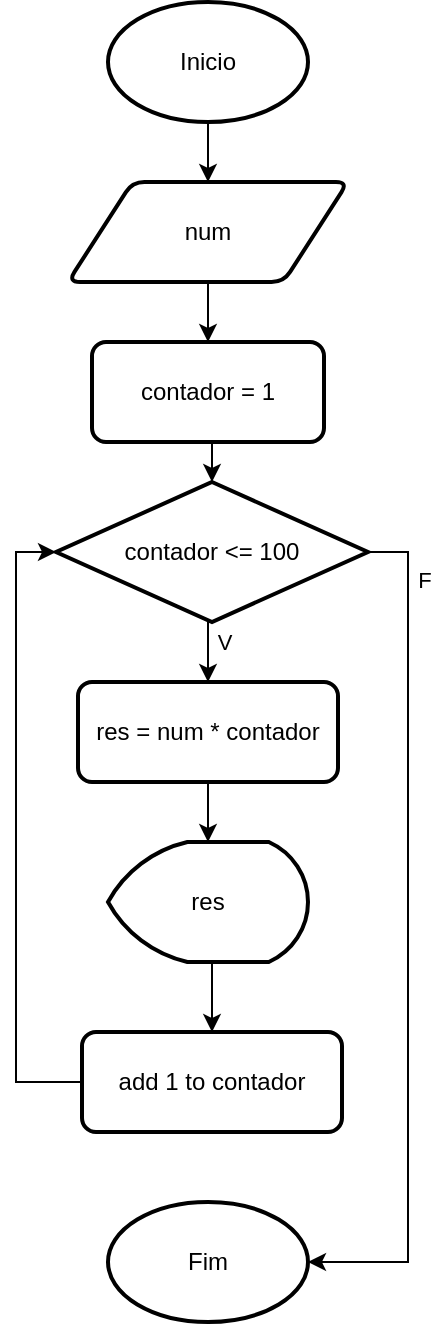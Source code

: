<mxfile version="26.0.6">
  <diagram name="Página-1" id="sBkzolrORNVpnoc0ybVJ">
    <mxGraphModel dx="414" dy="207" grid="1" gridSize="10" guides="1" tooltips="1" connect="1" arrows="1" fold="1" page="1" pageScale="1" pageWidth="827" pageHeight="1169" math="0" shadow="0">
      <root>
        <mxCell id="0" />
        <mxCell id="1" parent="0" />
        <mxCell id="dH_SuakjsCsbDlxcVrdE-14" style="edgeStyle=orthogonalEdgeStyle;rounded=0;orthogonalLoop=1;jettySize=auto;html=1;exitX=0.5;exitY=1;exitDx=0;exitDy=0;exitPerimeter=0;entryX=0.5;entryY=0;entryDx=0;entryDy=0;" parent="1" source="dH_SuakjsCsbDlxcVrdE-2" target="bianJoJtCjp0mwvzLvNs-1" edge="1">
          <mxGeometry relative="1" as="geometry">
            <mxPoint x="410.6" y="162" as="targetPoint" />
          </mxGeometry>
        </mxCell>
        <mxCell id="dH_SuakjsCsbDlxcVrdE-2" value="Inicio" style="strokeWidth=2;html=1;shape=mxgraph.flowchart.start_1;whiteSpace=wrap;" parent="1" vertex="1">
          <mxGeometry x="362" y="70" width="100" height="60" as="geometry" />
        </mxCell>
        <mxCell id="dH_SuakjsCsbDlxcVrdE-3" value="Fim" style="strokeWidth=2;html=1;shape=mxgraph.flowchart.start_1;whiteSpace=wrap;" parent="1" vertex="1">
          <mxGeometry x="362" y="670" width="100" height="60" as="geometry" />
        </mxCell>
        <mxCell id="dH_SuakjsCsbDlxcVrdE-15" style="edgeStyle=orthogonalEdgeStyle;rounded=0;orthogonalLoop=1;jettySize=auto;html=1;exitX=0.5;exitY=1;exitDx=0;exitDy=0;entryX=0.5;entryY=0;entryDx=0;entryDy=0;" parent="1" target="dH_SuakjsCsbDlxcVrdE-5" edge="1" source="bianJoJtCjp0mwvzLvNs-1">
          <mxGeometry relative="1" as="geometry">
            <mxPoint x="414" y="210" as="sourcePoint" />
          </mxGeometry>
        </mxCell>
        <mxCell id="dH_SuakjsCsbDlxcVrdE-5" value="contador = 1" style="rounded=1;whiteSpace=wrap;html=1;absoluteArcSize=1;arcSize=14;strokeWidth=2;" parent="1" vertex="1">
          <mxGeometry x="354" y="240" width="116" height="50" as="geometry" />
        </mxCell>
        <mxCell id="dH_SuakjsCsbDlxcVrdE-17" style="edgeStyle=orthogonalEdgeStyle;rounded=0;orthogonalLoop=1;jettySize=auto;html=1;exitX=0.5;exitY=1;exitDx=0;exitDy=0;exitPerimeter=0;entryX=0.5;entryY=0;entryDx=0;entryDy=0;" parent="1" source="dH_SuakjsCsbDlxcVrdE-6" target="dH_SuakjsCsbDlxcVrdE-7" edge="1">
          <mxGeometry relative="1" as="geometry" />
        </mxCell>
        <mxCell id="dH_SuakjsCsbDlxcVrdE-21" value="V" style="edgeLabel;html=1;align=center;verticalAlign=middle;resizable=0;points=[];" parent="dH_SuakjsCsbDlxcVrdE-17" vertex="1" connectable="0">
          <mxGeometry x="-0.246" y="1" relative="1" as="geometry">
            <mxPoint x="7" as="offset" />
          </mxGeometry>
        </mxCell>
        <mxCell id="dH_SuakjsCsbDlxcVrdE-6" value="contador &amp;lt;= 100" style="strokeWidth=2;html=1;shape=mxgraph.flowchart.decision;whiteSpace=wrap;" parent="1" vertex="1">
          <mxGeometry x="336" y="310" width="156" height="70" as="geometry" />
        </mxCell>
        <mxCell id="dH_SuakjsCsbDlxcVrdE-7" value="res = num * contador" style="rounded=1;whiteSpace=wrap;html=1;absoluteArcSize=1;arcSize=14;strokeWidth=2;" parent="1" vertex="1">
          <mxGeometry x="347" y="410" width="130" height="50" as="geometry" />
        </mxCell>
        <mxCell id="dH_SuakjsCsbDlxcVrdE-19" style="edgeStyle=orthogonalEdgeStyle;rounded=0;orthogonalLoop=1;jettySize=auto;html=1;exitX=0.5;exitY=1;exitDx=0;exitDy=0;exitPerimeter=0;entryX=0.5;entryY=0;entryDx=0;entryDy=0;" parent="1" source="dH_SuakjsCsbDlxcVrdE-8" target="dH_SuakjsCsbDlxcVrdE-10" edge="1">
          <mxGeometry relative="1" as="geometry" />
        </mxCell>
        <mxCell id="dH_SuakjsCsbDlxcVrdE-8" value="res" style="strokeWidth=2;html=1;shape=mxgraph.flowchart.display;whiteSpace=wrap;" parent="1" vertex="1">
          <mxGeometry x="362" y="490" width="100" height="60" as="geometry" />
        </mxCell>
        <mxCell id="dH_SuakjsCsbDlxcVrdE-10" value="add 1 to contador" style="rounded=1;whiteSpace=wrap;html=1;absoluteArcSize=1;arcSize=14;strokeWidth=2;" parent="1" vertex="1">
          <mxGeometry x="349" y="585" width="130" height="50" as="geometry" />
        </mxCell>
        <mxCell id="dH_SuakjsCsbDlxcVrdE-11" style="edgeStyle=orthogonalEdgeStyle;rounded=0;orthogonalLoop=1;jettySize=auto;html=1;exitX=1;exitY=0.5;exitDx=0;exitDy=0;exitPerimeter=0;entryX=1;entryY=0.5;entryDx=0;entryDy=0;entryPerimeter=0;" parent="1" source="dH_SuakjsCsbDlxcVrdE-6" target="dH_SuakjsCsbDlxcVrdE-3" edge="1">
          <mxGeometry relative="1" as="geometry" />
        </mxCell>
        <mxCell id="dH_SuakjsCsbDlxcVrdE-22" value="F" style="edgeLabel;html=1;align=center;verticalAlign=middle;resizable=0;points=[];" parent="dH_SuakjsCsbDlxcVrdE-11" vertex="1" connectable="0">
          <mxGeometry x="-0.843" y="-3" relative="1" as="geometry">
            <mxPoint x="11" as="offset" />
          </mxGeometry>
        </mxCell>
        <mxCell id="dH_SuakjsCsbDlxcVrdE-13" style="edgeStyle=orthogonalEdgeStyle;rounded=0;orthogonalLoop=1;jettySize=auto;html=1;exitX=0;exitY=0.5;exitDx=0;exitDy=0;entryX=0;entryY=0.5;entryDx=0;entryDy=0;entryPerimeter=0;" parent="1" source="dH_SuakjsCsbDlxcVrdE-10" target="dH_SuakjsCsbDlxcVrdE-6" edge="1">
          <mxGeometry relative="1" as="geometry" />
        </mxCell>
        <mxCell id="dH_SuakjsCsbDlxcVrdE-16" style="edgeStyle=orthogonalEdgeStyle;rounded=0;orthogonalLoop=1;jettySize=auto;html=1;exitX=0.5;exitY=1;exitDx=0;exitDy=0;entryX=0.5;entryY=0;entryDx=0;entryDy=0;entryPerimeter=0;" parent="1" source="dH_SuakjsCsbDlxcVrdE-5" target="dH_SuakjsCsbDlxcVrdE-6" edge="1">
          <mxGeometry relative="1" as="geometry" />
        </mxCell>
        <mxCell id="dH_SuakjsCsbDlxcVrdE-18" style="edgeStyle=orthogonalEdgeStyle;rounded=0;orthogonalLoop=1;jettySize=auto;html=1;exitX=0.5;exitY=1;exitDx=0;exitDy=0;entryX=0.5;entryY=0;entryDx=0;entryDy=0;entryPerimeter=0;" parent="1" source="dH_SuakjsCsbDlxcVrdE-7" target="dH_SuakjsCsbDlxcVrdE-8" edge="1">
          <mxGeometry relative="1" as="geometry" />
        </mxCell>
        <mxCell id="bianJoJtCjp0mwvzLvNs-1" value="num" style="shape=parallelogram;html=1;strokeWidth=2;perimeter=parallelogramPerimeter;whiteSpace=wrap;rounded=1;arcSize=12;size=0.23;" vertex="1" parent="1">
          <mxGeometry x="342" y="160" width="140" height="50" as="geometry" />
        </mxCell>
      </root>
    </mxGraphModel>
  </diagram>
</mxfile>
